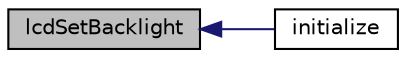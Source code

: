 digraph "lcdSetBacklight"
{
  edge [fontname="Helvetica",fontsize="10",labelfontname="Helvetica",labelfontsize="10"];
  node [fontname="Helvetica",fontsize="10",shape=record];
  rankdir="LR";
  Node116 [label="lcdSetBacklight",height=0.2,width=0.4,color="black", fillcolor="grey75", style="filled", fontcolor="black"];
  Node116 -> Node117 [dir="back",color="midnightblue",fontsize="10",style="solid"];
  Node117 [label="initialize",height=0.2,width=0.4,color="black", fillcolor="white", style="filled",URL="$init_8c.html#a25a40b6614565f755233080a384c35f1"];
}
